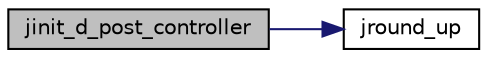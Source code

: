 digraph "jinit_d_post_controller"
{
 // LATEX_PDF_SIZE
  bgcolor="transparent";
  edge [fontname="Helvetica",fontsize="10",labelfontname="Helvetica",labelfontsize="10"];
  node [fontname="Helvetica",fontsize="10",shape=record];
  rankdir="LR";
  Node0 [label="jinit_d_post_controller",height=0.2,width=0.4,color="black", fillcolor="grey75", style="filled", fontcolor="black",tooltip=" "];
  Node0 -> Node1 [color="midnightblue",fontsize="10",style="solid",fontname="Helvetica"];
  Node1 [label="jround_up",height=0.2,width=0.4,color="black",URL="$jutils_8c.html#a9f91b295901b3868694a217759d073c4",tooltip=" "];
}
